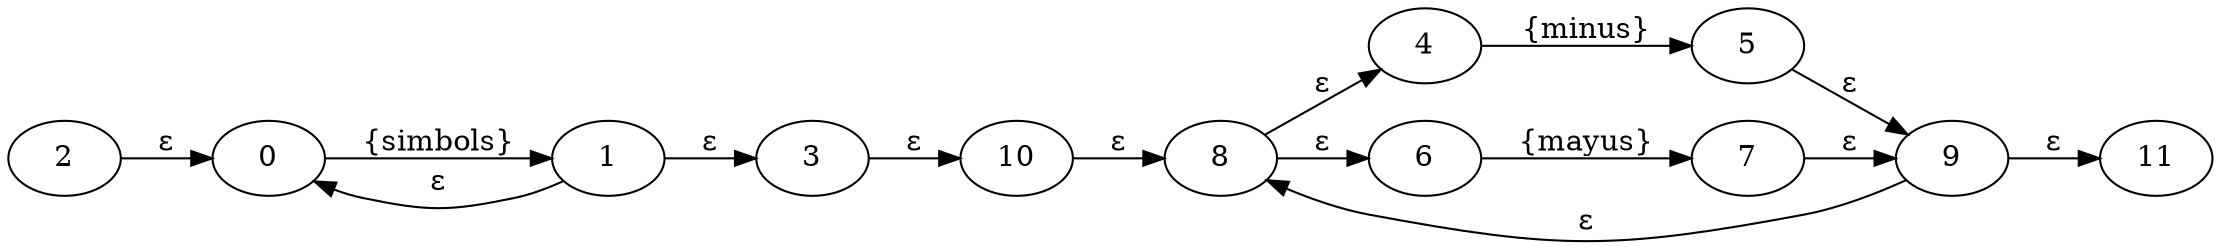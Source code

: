 digraph {
  rankdir = LR; 0->1 [label="{simbols}"];
 2->0 [label="ε"];
 1->3 [label="ε"];
 1->0 [label="ε"];
 4->5 [label="{minus}"];
 6->7 [label="{mayus}"];
 8->4 [label="ε"];
 8->6 [label="ε"];
 5->9 [label="ε"];
 7->9 [label="ε"];
 10->8 [label="ε"];
 9->11 [label="ε"];
 9->8 [label="ε"];
 3->10 [label="ε"];
}
